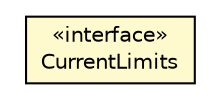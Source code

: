 #!/usr/local/bin/dot
#
# Class diagram 
# Generated by UMLGraph version R5_6 (http://www.umlgraph.org/)
#

digraph G {
	edge [fontname="Helvetica",fontsize=10,labelfontname="Helvetica",labelfontsize=10];
	node [fontname="Helvetica",fontsize=10,shape=plaintext];
	nodesep=0.25;
	ranksep=0.5;
	// eu.itesla_project.iidm.network.CurrentLimits
	c1747 [label=<<table title="eu.itesla_project.iidm.network.CurrentLimits" border="0" cellborder="1" cellspacing="0" cellpadding="2" port="p" bgcolor="lemonChiffon" href="./CurrentLimits.html">
		<tr><td><table border="0" cellspacing="0" cellpadding="1">
<tr><td align="center" balign="center"> &#171;interface&#187; </td></tr>
<tr><td align="center" balign="center"> CurrentLimits </td></tr>
		</table></td></tr>
		</table>>, URL="./CurrentLimits.html", fontname="Helvetica", fontcolor="black", fontsize=10.0];
}

